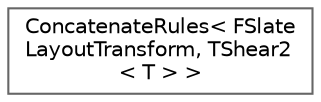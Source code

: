 digraph "Graphical Class Hierarchy"
{
 // INTERACTIVE_SVG=YES
 // LATEX_PDF_SIZE
  bgcolor="transparent";
  edge [fontname=Helvetica,fontsize=10,labelfontname=Helvetica,labelfontsize=10];
  node [fontname=Helvetica,fontsize=10,shape=box,height=0.2,width=0.4];
  rankdir="LR";
  Node0 [id="Node000000",label="ConcatenateRules\< FSlate\lLayoutTransform, TShear2\l\< T \> \>",height=0.2,width=0.4,color="grey40", fillcolor="white", style="filled",URL="$dc/d38/structConcatenateRules_3_01FSlateLayoutTransform_00_01TShear2_3_01T_01_4_01_4.html",tooltip=" "];
}
